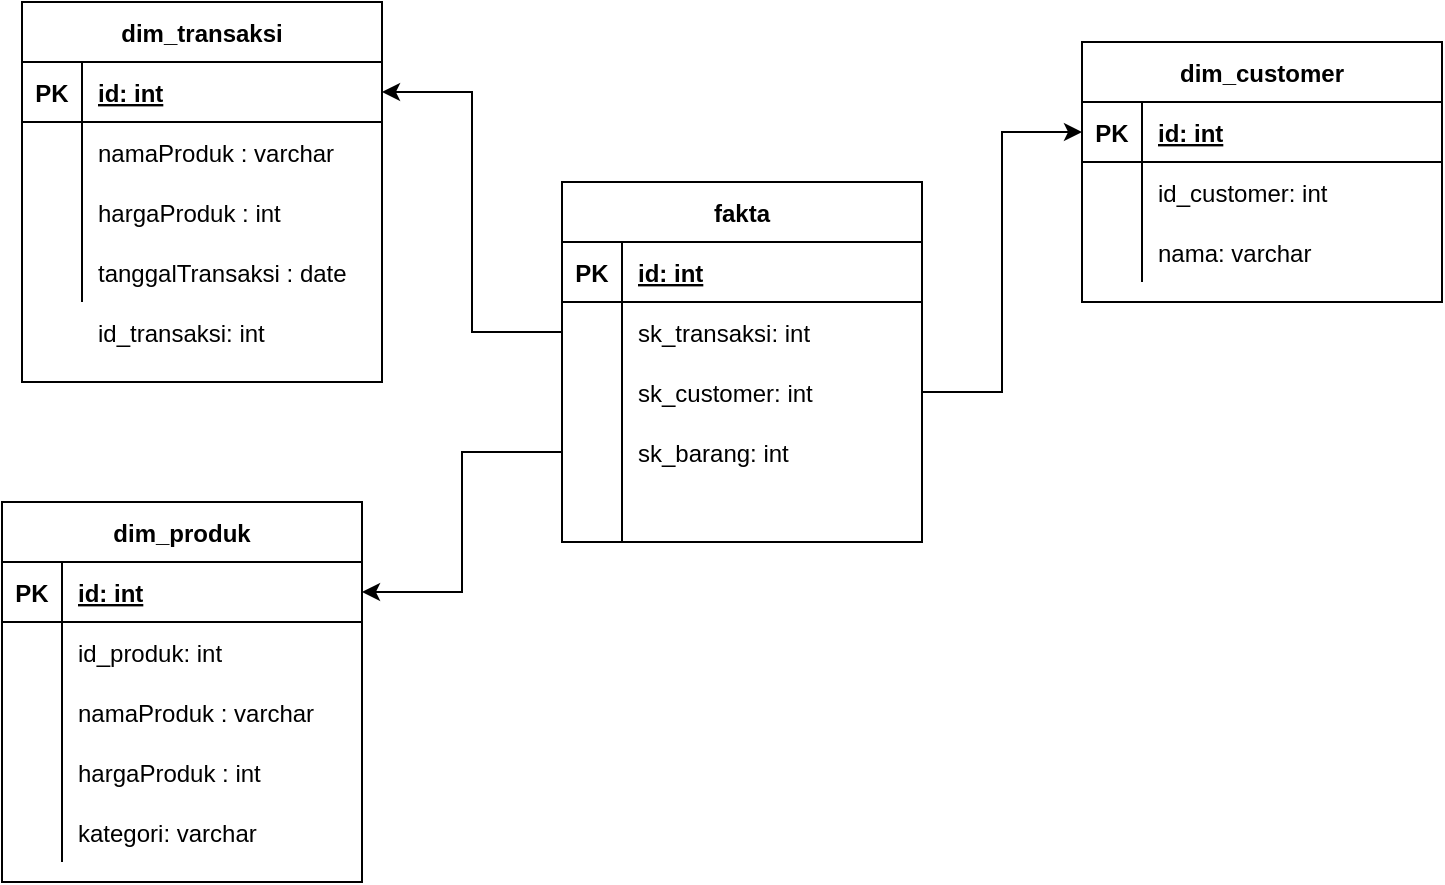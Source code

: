 <mxfile version="15.9.6" type="device"><diagram id="C5RBs43oDa-KdzZeNtuy" name="Page-1"><mxGraphModel dx="1108" dy="468" grid="1" gridSize="10" guides="1" tooltips="1" connect="1" arrows="1" fold="1" page="1" pageScale="1" pageWidth="827" pageHeight="1169" math="0" shadow="0"><root><mxCell id="WIyWlLk6GJQsqaUBKTNV-0"/><mxCell id="WIyWlLk6GJQsqaUBKTNV-1" parent="WIyWlLk6GJQsqaUBKTNV-0"/><mxCell id="jcmHff7uOFiScVPFmP9a-0" value="fakta" style="shape=table;startSize=30;container=1;collapsible=1;childLayout=tableLayout;fixedRows=1;rowLines=0;fontStyle=1;align=center;resizeLast=1;" parent="WIyWlLk6GJQsqaUBKTNV-1" vertex="1"><mxGeometry x="330" y="110" width="180" height="180" as="geometry"/></mxCell><mxCell id="jcmHff7uOFiScVPFmP9a-1" value="" style="shape=partialRectangle;collapsible=0;dropTarget=0;pointerEvents=0;fillColor=none;top=0;left=0;bottom=1;right=0;points=[[0,0.5],[1,0.5]];portConstraint=eastwest;" parent="jcmHff7uOFiScVPFmP9a-0" vertex="1"><mxGeometry y="30" width="180" height="30" as="geometry"/></mxCell><mxCell id="jcmHff7uOFiScVPFmP9a-2" value="PK" style="shape=partialRectangle;connectable=0;fillColor=none;top=0;left=0;bottom=0;right=0;fontStyle=1;overflow=hidden;" parent="jcmHff7uOFiScVPFmP9a-1" vertex="1"><mxGeometry width="30" height="30" as="geometry"><mxRectangle width="30" height="30" as="alternateBounds"/></mxGeometry></mxCell><mxCell id="jcmHff7uOFiScVPFmP9a-3" value="id: int" style="shape=partialRectangle;connectable=0;fillColor=none;top=0;left=0;bottom=0;right=0;align=left;spacingLeft=6;fontStyle=5;overflow=hidden;" parent="jcmHff7uOFiScVPFmP9a-1" vertex="1"><mxGeometry x="30" width="150" height="30" as="geometry"><mxRectangle width="150" height="30" as="alternateBounds"/></mxGeometry></mxCell><mxCell id="jcmHff7uOFiScVPFmP9a-7" value="" style="shape=partialRectangle;collapsible=0;dropTarget=0;pointerEvents=0;fillColor=none;top=0;left=0;bottom=0;right=0;points=[[0,0.5],[1,0.5]];portConstraint=eastwest;" parent="jcmHff7uOFiScVPFmP9a-0" vertex="1"><mxGeometry y="60" width="180" height="30" as="geometry"/></mxCell><mxCell id="jcmHff7uOFiScVPFmP9a-8" value="" style="shape=partialRectangle;connectable=0;fillColor=none;top=0;left=0;bottom=0;right=0;editable=1;overflow=hidden;" parent="jcmHff7uOFiScVPFmP9a-7" vertex="1"><mxGeometry width="30" height="30" as="geometry"><mxRectangle width="30" height="30" as="alternateBounds"/></mxGeometry></mxCell><mxCell id="jcmHff7uOFiScVPFmP9a-9" value="sk_transaksi: int" style="shape=partialRectangle;connectable=0;fillColor=none;top=0;left=0;bottom=0;right=0;align=left;spacingLeft=6;overflow=hidden;" parent="jcmHff7uOFiScVPFmP9a-7" vertex="1"><mxGeometry x="30" width="150" height="30" as="geometry"><mxRectangle width="150" height="30" as="alternateBounds"/></mxGeometry></mxCell><mxCell id="jcmHff7uOFiScVPFmP9a-13" value="" style="shape=partialRectangle;collapsible=0;dropTarget=0;pointerEvents=0;fillColor=none;top=0;left=0;bottom=0;right=0;points=[[0,0.5],[1,0.5]];portConstraint=eastwest;" parent="jcmHff7uOFiScVPFmP9a-0" vertex="1"><mxGeometry y="90" width="180" height="30" as="geometry"/></mxCell><mxCell id="jcmHff7uOFiScVPFmP9a-14" value="" style="shape=partialRectangle;connectable=0;fillColor=none;top=0;left=0;bottom=0;right=0;editable=1;overflow=hidden;" parent="jcmHff7uOFiScVPFmP9a-13" vertex="1"><mxGeometry width="30" height="30" as="geometry"><mxRectangle width="30" height="30" as="alternateBounds"/></mxGeometry></mxCell><mxCell id="jcmHff7uOFiScVPFmP9a-15" value="sk_customer: int" style="shape=partialRectangle;connectable=0;fillColor=none;top=0;left=0;bottom=0;right=0;align=left;spacingLeft=6;overflow=hidden;" parent="jcmHff7uOFiScVPFmP9a-13" vertex="1"><mxGeometry x="30" width="150" height="30" as="geometry"><mxRectangle width="150" height="30" as="alternateBounds"/></mxGeometry></mxCell><mxCell id="jcmHff7uOFiScVPFmP9a-16" value="" style="shape=partialRectangle;collapsible=0;dropTarget=0;pointerEvents=0;fillColor=none;top=0;left=0;bottom=0;right=0;points=[[0,0.5],[1,0.5]];portConstraint=eastwest;" parent="jcmHff7uOFiScVPFmP9a-0" vertex="1"><mxGeometry y="120" width="180" height="30" as="geometry"/></mxCell><mxCell id="jcmHff7uOFiScVPFmP9a-17" value="" style="shape=partialRectangle;connectable=0;fillColor=none;top=0;left=0;bottom=0;right=0;editable=1;overflow=hidden;" parent="jcmHff7uOFiScVPFmP9a-16" vertex="1"><mxGeometry width="30" height="30" as="geometry"><mxRectangle width="30" height="30" as="alternateBounds"/></mxGeometry></mxCell><mxCell id="jcmHff7uOFiScVPFmP9a-18" value="sk_barang: int" style="shape=partialRectangle;connectable=0;fillColor=none;top=0;left=0;bottom=0;right=0;align=left;spacingLeft=6;overflow=hidden;" parent="jcmHff7uOFiScVPFmP9a-16" vertex="1"><mxGeometry x="30" width="150" height="30" as="geometry"><mxRectangle width="150" height="30" as="alternateBounds"/></mxGeometry></mxCell><mxCell id="jcmHff7uOFiScVPFmP9a-4" value="" style="shape=partialRectangle;collapsible=0;dropTarget=0;pointerEvents=0;fillColor=none;top=0;left=0;bottom=0;right=0;points=[[0,0.5],[1,0.5]];portConstraint=eastwest;" parent="jcmHff7uOFiScVPFmP9a-0" vertex="1"><mxGeometry y="150" width="180" height="30" as="geometry"/></mxCell><mxCell id="jcmHff7uOFiScVPFmP9a-5" value="" style="shape=partialRectangle;connectable=0;fillColor=none;top=0;left=0;bottom=0;right=0;editable=1;overflow=hidden;" parent="jcmHff7uOFiScVPFmP9a-4" vertex="1"><mxGeometry width="30" height="30" as="geometry"><mxRectangle width="30" height="30" as="alternateBounds"/></mxGeometry></mxCell><mxCell id="jcmHff7uOFiScVPFmP9a-6" value="" style="shape=partialRectangle;connectable=0;fillColor=none;top=0;left=0;bottom=0;right=0;align=left;spacingLeft=6;overflow=hidden;" parent="jcmHff7uOFiScVPFmP9a-4" vertex="1"><mxGeometry x="30" width="150" height="30" as="geometry"><mxRectangle width="150" height="30" as="alternateBounds"/></mxGeometry></mxCell><mxCell id="jcmHff7uOFiScVPFmP9a-19" value="dim_transaksi" style="shape=table;startSize=30;container=1;collapsible=1;childLayout=tableLayout;fixedRows=1;rowLines=0;fontStyle=1;align=center;resizeLast=1;" parent="WIyWlLk6GJQsqaUBKTNV-1" vertex="1"><mxGeometry x="60" y="20" width="180" height="190" as="geometry"/></mxCell><mxCell id="jcmHff7uOFiScVPFmP9a-20" value="" style="shape=partialRectangle;collapsible=0;dropTarget=0;pointerEvents=0;fillColor=none;top=0;left=0;bottom=1;right=0;points=[[0,0.5],[1,0.5]];portConstraint=eastwest;" parent="jcmHff7uOFiScVPFmP9a-19" vertex="1"><mxGeometry y="30" width="180" height="30" as="geometry"/></mxCell><mxCell id="jcmHff7uOFiScVPFmP9a-21" value="PK" style="shape=partialRectangle;connectable=0;fillColor=none;top=0;left=0;bottom=0;right=0;fontStyle=1;overflow=hidden;" parent="jcmHff7uOFiScVPFmP9a-20" vertex="1"><mxGeometry width="30" height="30" as="geometry"><mxRectangle width="30" height="30" as="alternateBounds"/></mxGeometry></mxCell><mxCell id="jcmHff7uOFiScVPFmP9a-22" value="id: int" style="shape=partialRectangle;connectable=0;fillColor=none;top=0;left=0;bottom=0;right=0;align=left;spacingLeft=6;fontStyle=5;overflow=hidden;" parent="jcmHff7uOFiScVPFmP9a-20" vertex="1"><mxGeometry x="30" width="150" height="30" as="geometry"><mxRectangle width="150" height="30" as="alternateBounds"/></mxGeometry></mxCell><mxCell id="jcmHff7uOFiScVPFmP9a-26" value="" style="shape=partialRectangle;collapsible=0;dropTarget=0;pointerEvents=0;fillColor=none;top=0;left=0;bottom=0;right=0;points=[[0,0.5],[1,0.5]];portConstraint=eastwest;" parent="jcmHff7uOFiScVPFmP9a-19" vertex="1"><mxGeometry y="60" width="180" height="30" as="geometry"/></mxCell><mxCell id="jcmHff7uOFiScVPFmP9a-27" value="" style="shape=partialRectangle;connectable=0;fillColor=none;top=0;left=0;bottom=0;right=0;editable=1;overflow=hidden;" parent="jcmHff7uOFiScVPFmP9a-26" vertex="1"><mxGeometry width="30" height="30" as="geometry"><mxRectangle width="30" height="30" as="alternateBounds"/></mxGeometry></mxCell><mxCell id="jcmHff7uOFiScVPFmP9a-28" value="namaProduk : varchar" style="shape=partialRectangle;connectable=0;fillColor=none;top=0;left=0;bottom=0;right=0;align=left;spacingLeft=6;overflow=hidden;" parent="jcmHff7uOFiScVPFmP9a-26" vertex="1"><mxGeometry x="30" width="150" height="30" as="geometry"><mxRectangle width="150" height="30" as="alternateBounds"/></mxGeometry></mxCell><mxCell id="jcmHff7uOFiScVPFmP9a-29" value="" style="shape=partialRectangle;collapsible=0;dropTarget=0;pointerEvents=0;fillColor=none;top=0;left=0;bottom=0;right=0;points=[[0,0.5],[1,0.5]];portConstraint=eastwest;" parent="jcmHff7uOFiScVPFmP9a-19" vertex="1"><mxGeometry y="90" width="180" height="30" as="geometry"/></mxCell><mxCell id="jcmHff7uOFiScVPFmP9a-30" value="" style="shape=partialRectangle;connectable=0;fillColor=none;top=0;left=0;bottom=0;right=0;editable=1;overflow=hidden;" parent="jcmHff7uOFiScVPFmP9a-29" vertex="1"><mxGeometry width="30" height="30" as="geometry"><mxRectangle width="30" height="30" as="alternateBounds"/></mxGeometry></mxCell><mxCell id="jcmHff7uOFiScVPFmP9a-31" value="hargaProduk : int" style="shape=partialRectangle;connectable=0;fillColor=none;top=0;left=0;bottom=0;right=0;align=left;spacingLeft=6;overflow=hidden;" parent="jcmHff7uOFiScVPFmP9a-29" vertex="1"><mxGeometry x="30" width="150" height="30" as="geometry"><mxRectangle width="150" height="30" as="alternateBounds"/></mxGeometry></mxCell><mxCell id="jcmHff7uOFiScVPFmP9a-23" value="" style="shape=partialRectangle;collapsible=0;dropTarget=0;pointerEvents=0;fillColor=none;top=0;left=0;bottom=0;right=0;points=[[0,0.5],[1,0.5]];portConstraint=eastwest;" parent="jcmHff7uOFiScVPFmP9a-19" vertex="1"><mxGeometry y="120" width="180" height="30" as="geometry"/></mxCell><mxCell id="jcmHff7uOFiScVPFmP9a-24" value="" style="shape=partialRectangle;connectable=0;fillColor=none;top=0;left=0;bottom=0;right=0;editable=1;overflow=hidden;" parent="jcmHff7uOFiScVPFmP9a-23" vertex="1"><mxGeometry width="30" height="30" as="geometry"><mxRectangle width="30" height="30" as="alternateBounds"/></mxGeometry></mxCell><mxCell id="jcmHff7uOFiScVPFmP9a-25" value="tanggalTransaksi : date" style="shape=partialRectangle;connectable=0;fillColor=none;top=0;left=0;bottom=0;right=0;align=left;spacingLeft=6;overflow=hidden;" parent="jcmHff7uOFiScVPFmP9a-23" vertex="1"><mxGeometry x="30" width="150" height="30" as="geometry"><mxRectangle width="150" height="30" as="alternateBounds"/></mxGeometry></mxCell><mxCell id="jcmHff7uOFiScVPFmP9a-32" style="edgeStyle=orthogonalEdgeStyle;rounded=0;orthogonalLoop=1;jettySize=auto;html=1;exitX=1;exitY=0.5;exitDx=0;exitDy=0;entryX=0;entryY=0.5;entryDx=0;entryDy=0;startArrow=classic;startFill=1;endArrow=none;endFill=0;" parent="WIyWlLk6GJQsqaUBKTNV-1" source="jcmHff7uOFiScVPFmP9a-20" target="jcmHff7uOFiScVPFmP9a-7" edge="1"><mxGeometry relative="1" as="geometry"/></mxCell><mxCell id="jcmHff7uOFiScVPFmP9a-50" value="dim_produk" style="shape=table;startSize=30;container=1;collapsible=1;childLayout=tableLayout;fixedRows=1;rowLines=0;fontStyle=1;align=center;resizeLast=1;" parent="WIyWlLk6GJQsqaUBKTNV-1" vertex="1"><mxGeometry x="50" y="270" width="180" height="190" as="geometry"/></mxCell><mxCell id="jcmHff7uOFiScVPFmP9a-51" value="" style="shape=partialRectangle;collapsible=0;dropTarget=0;pointerEvents=0;fillColor=none;top=0;left=0;bottom=1;right=0;points=[[0,0.5],[1,0.5]];portConstraint=eastwest;" parent="jcmHff7uOFiScVPFmP9a-50" vertex="1"><mxGeometry y="30" width="180" height="30" as="geometry"/></mxCell><mxCell id="jcmHff7uOFiScVPFmP9a-52" value="PK" style="shape=partialRectangle;connectable=0;fillColor=none;top=0;left=0;bottom=0;right=0;fontStyle=1;overflow=hidden;" parent="jcmHff7uOFiScVPFmP9a-51" vertex="1"><mxGeometry width="30" height="30" as="geometry"><mxRectangle width="30" height="30" as="alternateBounds"/></mxGeometry></mxCell><mxCell id="jcmHff7uOFiScVPFmP9a-53" value="id: int" style="shape=partialRectangle;connectable=0;fillColor=none;top=0;left=0;bottom=0;right=0;align=left;spacingLeft=6;fontStyle=5;overflow=hidden;" parent="jcmHff7uOFiScVPFmP9a-51" vertex="1"><mxGeometry x="30" width="150" height="30" as="geometry"><mxRectangle width="150" height="30" as="alternateBounds"/></mxGeometry></mxCell><mxCell id="jcmHff7uOFiScVPFmP9a-66" value="" style="shape=partialRectangle;collapsible=0;dropTarget=0;pointerEvents=0;fillColor=none;top=0;left=0;bottom=0;right=0;points=[[0,0.5],[1,0.5]];portConstraint=eastwest;" parent="jcmHff7uOFiScVPFmP9a-50" vertex="1"><mxGeometry y="60" width="180" height="30" as="geometry"/></mxCell><mxCell id="jcmHff7uOFiScVPFmP9a-67" value="" style="shape=partialRectangle;connectable=0;fillColor=none;top=0;left=0;bottom=0;right=0;editable=1;overflow=hidden;" parent="jcmHff7uOFiScVPFmP9a-66" vertex="1"><mxGeometry width="30" height="30" as="geometry"><mxRectangle width="30" height="30" as="alternateBounds"/></mxGeometry></mxCell><mxCell id="jcmHff7uOFiScVPFmP9a-68" value="id_produk: int" style="shape=partialRectangle;connectable=0;fillColor=none;top=0;left=0;bottom=0;right=0;align=left;spacingLeft=6;overflow=hidden;" parent="jcmHff7uOFiScVPFmP9a-66" vertex="1"><mxGeometry x="30" width="150" height="30" as="geometry"><mxRectangle width="150" height="30" as="alternateBounds"/></mxGeometry></mxCell><mxCell id="jcmHff7uOFiScVPFmP9a-54" value="" style="shape=partialRectangle;collapsible=0;dropTarget=0;pointerEvents=0;fillColor=none;top=0;left=0;bottom=0;right=0;points=[[0,0.5],[1,0.5]];portConstraint=eastwest;" parent="jcmHff7uOFiScVPFmP9a-50" vertex="1"><mxGeometry y="90" width="180" height="30" as="geometry"/></mxCell><mxCell id="jcmHff7uOFiScVPFmP9a-55" value="" style="shape=partialRectangle;connectable=0;fillColor=none;top=0;left=0;bottom=0;right=0;editable=1;overflow=hidden;" parent="jcmHff7uOFiScVPFmP9a-54" vertex="1"><mxGeometry width="30" height="30" as="geometry"><mxRectangle width="30" height="30" as="alternateBounds"/></mxGeometry></mxCell><mxCell id="jcmHff7uOFiScVPFmP9a-56" value="namaProduk : varchar" style="shape=partialRectangle;connectable=0;fillColor=none;top=0;left=0;bottom=0;right=0;align=left;spacingLeft=6;overflow=hidden;" parent="jcmHff7uOFiScVPFmP9a-54" vertex="1"><mxGeometry x="30" width="150" height="30" as="geometry"><mxRectangle width="150" height="30" as="alternateBounds"/></mxGeometry></mxCell><mxCell id="jcmHff7uOFiScVPFmP9a-57" value="" style="shape=partialRectangle;collapsible=0;dropTarget=0;pointerEvents=0;fillColor=none;top=0;left=0;bottom=0;right=0;points=[[0,0.5],[1,0.5]];portConstraint=eastwest;" parent="jcmHff7uOFiScVPFmP9a-50" vertex="1"><mxGeometry y="120" width="180" height="30" as="geometry"/></mxCell><mxCell id="jcmHff7uOFiScVPFmP9a-58" value="" style="shape=partialRectangle;connectable=0;fillColor=none;top=0;left=0;bottom=0;right=0;editable=1;overflow=hidden;" parent="jcmHff7uOFiScVPFmP9a-57" vertex="1"><mxGeometry width="30" height="30" as="geometry"><mxRectangle width="30" height="30" as="alternateBounds"/></mxGeometry></mxCell><mxCell id="jcmHff7uOFiScVPFmP9a-59" value="hargaProduk : int" style="shape=partialRectangle;connectable=0;fillColor=none;top=0;left=0;bottom=0;right=0;align=left;spacingLeft=6;overflow=hidden;" parent="jcmHff7uOFiScVPFmP9a-57" vertex="1"><mxGeometry x="30" width="150" height="30" as="geometry"><mxRectangle width="150" height="30" as="alternateBounds"/></mxGeometry></mxCell><mxCell id="jcmHff7uOFiScVPFmP9a-63" value="" style="shape=partialRectangle;collapsible=0;dropTarget=0;pointerEvents=0;fillColor=none;top=0;left=0;bottom=0;right=0;points=[[0,0.5],[1,0.5]];portConstraint=eastwest;" parent="jcmHff7uOFiScVPFmP9a-50" vertex="1"><mxGeometry y="150" width="180" height="30" as="geometry"/></mxCell><mxCell id="jcmHff7uOFiScVPFmP9a-64" value="" style="shape=partialRectangle;connectable=0;fillColor=none;top=0;left=0;bottom=0;right=0;editable=1;overflow=hidden;" parent="jcmHff7uOFiScVPFmP9a-63" vertex="1"><mxGeometry width="30" height="30" as="geometry"><mxRectangle width="30" height="30" as="alternateBounds"/></mxGeometry></mxCell><mxCell id="jcmHff7uOFiScVPFmP9a-65" value="kategori: varchar" style="shape=partialRectangle;connectable=0;fillColor=none;top=0;left=0;bottom=0;right=0;align=left;spacingLeft=6;overflow=hidden;" parent="jcmHff7uOFiScVPFmP9a-63" vertex="1"><mxGeometry x="30" width="150" height="30" as="geometry"><mxRectangle width="150" height="30" as="alternateBounds"/></mxGeometry></mxCell><mxCell id="jcmHff7uOFiScVPFmP9a-69" style="edgeStyle=orthogonalEdgeStyle;rounded=0;orthogonalLoop=1;jettySize=auto;html=1;exitX=1;exitY=0.5;exitDx=0;exitDy=0;entryX=0;entryY=0.5;entryDx=0;entryDy=0;startArrow=classic;startFill=1;endArrow=none;endFill=0;" parent="WIyWlLk6GJQsqaUBKTNV-1" source="jcmHff7uOFiScVPFmP9a-51" target="jcmHff7uOFiScVPFmP9a-16" edge="1"><mxGeometry relative="1" as="geometry"/></mxCell><mxCell id="jcmHff7uOFiScVPFmP9a-70" value="dim_customer" style="shape=table;startSize=30;container=1;collapsible=1;childLayout=tableLayout;fixedRows=1;rowLines=0;fontStyle=1;align=center;resizeLast=1;" parent="WIyWlLk6GJQsqaUBKTNV-1" vertex="1"><mxGeometry x="590" y="40" width="180" height="130" as="geometry"/></mxCell><mxCell id="jcmHff7uOFiScVPFmP9a-71" value="" style="shape=partialRectangle;collapsible=0;dropTarget=0;pointerEvents=0;fillColor=none;top=0;left=0;bottom=1;right=0;points=[[0,0.5],[1,0.5]];portConstraint=eastwest;" parent="jcmHff7uOFiScVPFmP9a-70" vertex="1"><mxGeometry y="30" width="180" height="30" as="geometry"/></mxCell><mxCell id="jcmHff7uOFiScVPFmP9a-72" value="PK" style="shape=partialRectangle;connectable=0;fillColor=none;top=0;left=0;bottom=0;right=0;fontStyle=1;overflow=hidden;" parent="jcmHff7uOFiScVPFmP9a-71" vertex="1"><mxGeometry width="30" height="30" as="geometry"><mxRectangle width="30" height="30" as="alternateBounds"/></mxGeometry></mxCell><mxCell id="jcmHff7uOFiScVPFmP9a-73" value="id: int" style="shape=partialRectangle;connectable=0;fillColor=none;top=0;left=0;bottom=0;right=0;align=left;spacingLeft=6;fontStyle=5;overflow=hidden;" parent="jcmHff7uOFiScVPFmP9a-71" vertex="1"><mxGeometry x="30" width="150" height="30" as="geometry"><mxRectangle width="150" height="30" as="alternateBounds"/></mxGeometry></mxCell><mxCell id="jcmHff7uOFiScVPFmP9a-83" value="" style="shape=partialRectangle;collapsible=0;dropTarget=0;pointerEvents=0;fillColor=none;top=0;left=0;bottom=0;right=0;points=[[0,0.5],[1,0.5]];portConstraint=eastwest;" parent="jcmHff7uOFiScVPFmP9a-70" vertex="1"><mxGeometry y="60" width="180" height="30" as="geometry"/></mxCell><mxCell id="jcmHff7uOFiScVPFmP9a-84" value="" style="shape=partialRectangle;connectable=0;fillColor=none;top=0;left=0;bottom=0;right=0;editable=1;overflow=hidden;" parent="jcmHff7uOFiScVPFmP9a-83" vertex="1"><mxGeometry width="30" height="30" as="geometry"><mxRectangle width="30" height="30" as="alternateBounds"/></mxGeometry></mxCell><mxCell id="jcmHff7uOFiScVPFmP9a-85" value="id_customer: int" style="shape=partialRectangle;connectable=0;fillColor=none;top=0;left=0;bottom=0;right=0;align=left;spacingLeft=6;overflow=hidden;" parent="jcmHff7uOFiScVPFmP9a-83" vertex="1"><mxGeometry x="30" width="150" height="30" as="geometry"><mxRectangle width="150" height="30" as="alternateBounds"/></mxGeometry></mxCell><mxCell id="jcmHff7uOFiScVPFmP9a-74" value="" style="shape=partialRectangle;collapsible=0;dropTarget=0;pointerEvents=0;fillColor=none;top=0;left=0;bottom=0;right=0;points=[[0,0.5],[1,0.5]];portConstraint=eastwest;" parent="jcmHff7uOFiScVPFmP9a-70" vertex="1"><mxGeometry y="90" width="180" height="30" as="geometry"/></mxCell><mxCell id="jcmHff7uOFiScVPFmP9a-75" value="" style="shape=partialRectangle;connectable=0;fillColor=none;top=0;left=0;bottom=0;right=0;editable=1;overflow=hidden;" parent="jcmHff7uOFiScVPFmP9a-74" vertex="1"><mxGeometry width="30" height="30" as="geometry"><mxRectangle width="30" height="30" as="alternateBounds"/></mxGeometry></mxCell><mxCell id="jcmHff7uOFiScVPFmP9a-76" value="" style="shape=partialRectangle;connectable=0;fillColor=none;top=0;left=0;bottom=0;right=0;align=left;spacingLeft=6;overflow=hidden;" parent="jcmHff7uOFiScVPFmP9a-74" vertex="1"><mxGeometry x="30" width="150" height="30" as="geometry"><mxRectangle width="150" height="30" as="alternateBounds"/></mxGeometry></mxCell><mxCell id="jcmHff7uOFiScVPFmP9a-86" style="edgeStyle=orthogonalEdgeStyle;rounded=0;orthogonalLoop=1;jettySize=auto;html=1;exitX=0;exitY=0.5;exitDx=0;exitDy=0;entryX=1;entryY=0.5;entryDx=0;entryDy=0;startArrow=classic;startFill=1;endArrow=none;endFill=0;" parent="WIyWlLk6GJQsqaUBKTNV-1" source="jcmHff7uOFiScVPFmP9a-71" target="jcmHff7uOFiScVPFmP9a-13" edge="1"><mxGeometry relative="1" as="geometry"/></mxCell><mxCell id="RRaPhXi537P_MeDsLa_D-0" value="nama: varchar" style="shape=partialRectangle;connectable=0;fillColor=none;top=0;left=0;bottom=0;right=0;align=left;spacingLeft=6;overflow=hidden;" vertex="1" parent="WIyWlLk6GJQsqaUBKTNV-1"><mxGeometry x="620" y="130" width="150" height="30" as="geometry"><mxRectangle width="150" height="30" as="alternateBounds"/></mxGeometry></mxCell><mxCell id="RRaPhXi537P_MeDsLa_D-4" value="id_transaksi: int" style="shape=partialRectangle;connectable=0;fillColor=none;top=0;left=0;bottom=0;right=0;align=left;spacingLeft=6;overflow=hidden;" vertex="1" parent="WIyWlLk6GJQsqaUBKTNV-1"><mxGeometry x="90" y="170" width="150" height="30" as="geometry"><mxRectangle width="150" height="30" as="alternateBounds"/></mxGeometry></mxCell></root></mxGraphModel></diagram></mxfile>